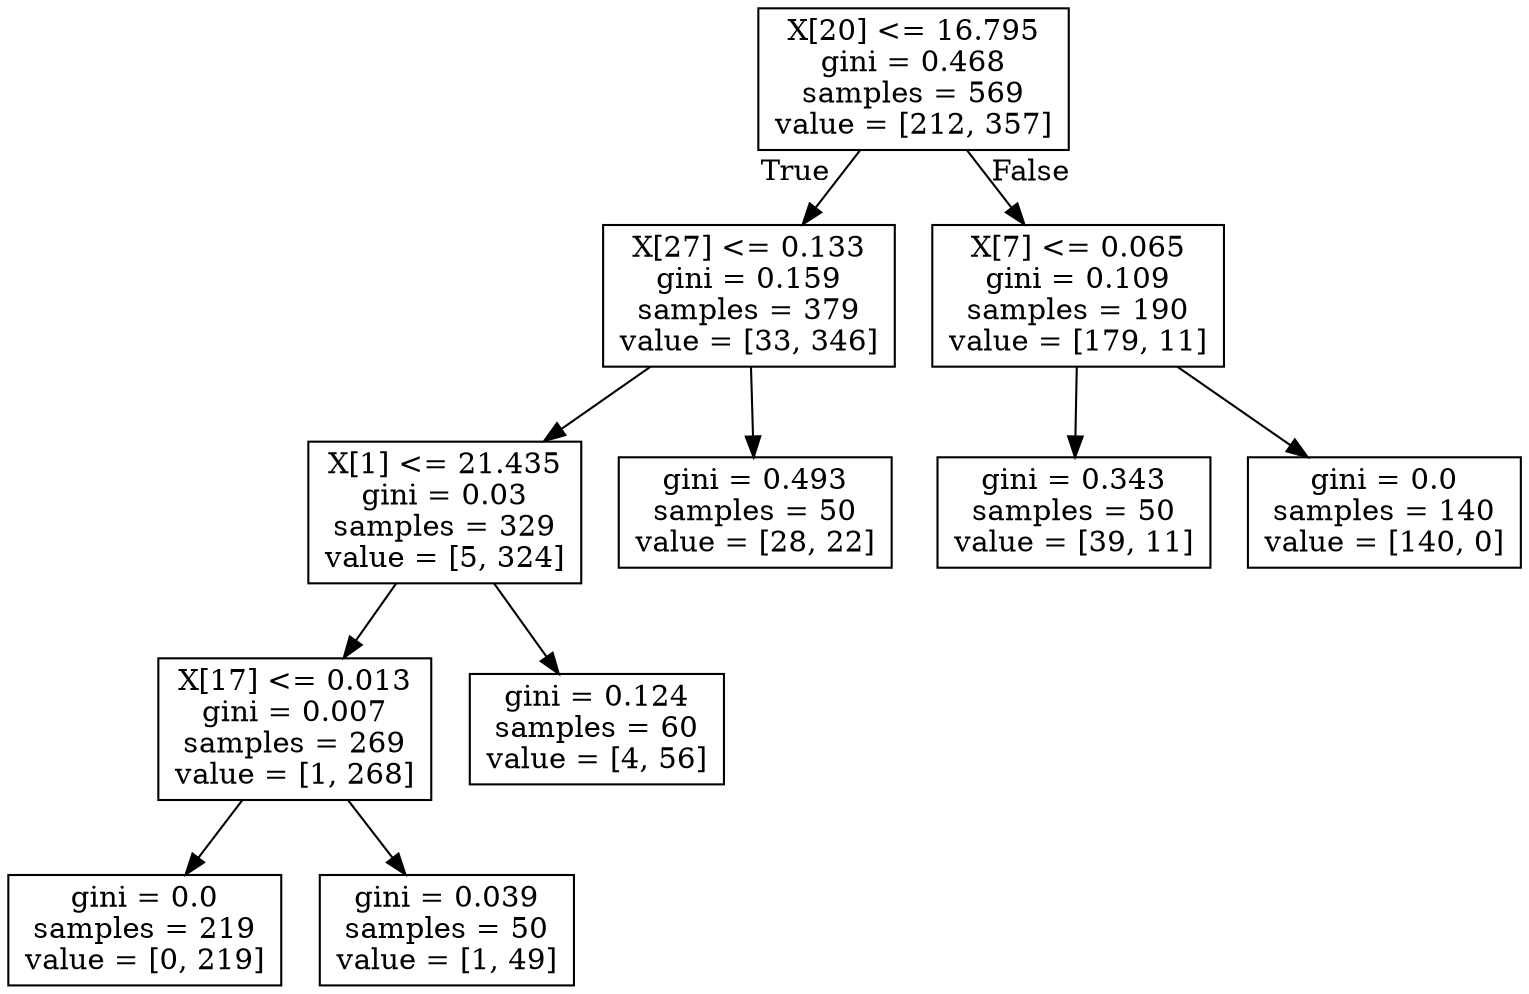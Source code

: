 digraph Tree {
node [shape=box] ;
0 [label="X[20] <= 16.795\ngini = 0.468\nsamples = 569\nvalue = [212, 357]"] ;
1 [label="X[27] <= 0.133\ngini = 0.159\nsamples = 379\nvalue = [33, 346]"] ;
0 -> 1 [labeldistance=2.5, labelangle=45, headlabel="True"] ;
2 [label="X[1] <= 21.435\ngini = 0.03\nsamples = 329\nvalue = [5, 324]"] ;
1 -> 2 ;
3 [label="X[17] <= 0.013\ngini = 0.007\nsamples = 269\nvalue = [1, 268]"] ;
2 -> 3 ;
4 [label="gini = 0.0\nsamples = 219\nvalue = [0, 219]"] ;
3 -> 4 ;
5 [label="gini = 0.039\nsamples = 50\nvalue = [1, 49]"] ;
3 -> 5 ;
6 [label="gini = 0.124\nsamples = 60\nvalue = [4, 56]"] ;
2 -> 6 ;
7 [label="gini = 0.493\nsamples = 50\nvalue = [28, 22]"] ;
1 -> 7 ;
8 [label="X[7] <= 0.065\ngini = 0.109\nsamples = 190\nvalue = [179, 11]"] ;
0 -> 8 [labeldistance=2.5, labelangle=-45, headlabel="False"] ;
9 [label="gini = 0.343\nsamples = 50\nvalue = [39, 11]"] ;
8 -> 9 ;
10 [label="gini = 0.0\nsamples = 140\nvalue = [140, 0]"] ;
8 -> 10 ;
}